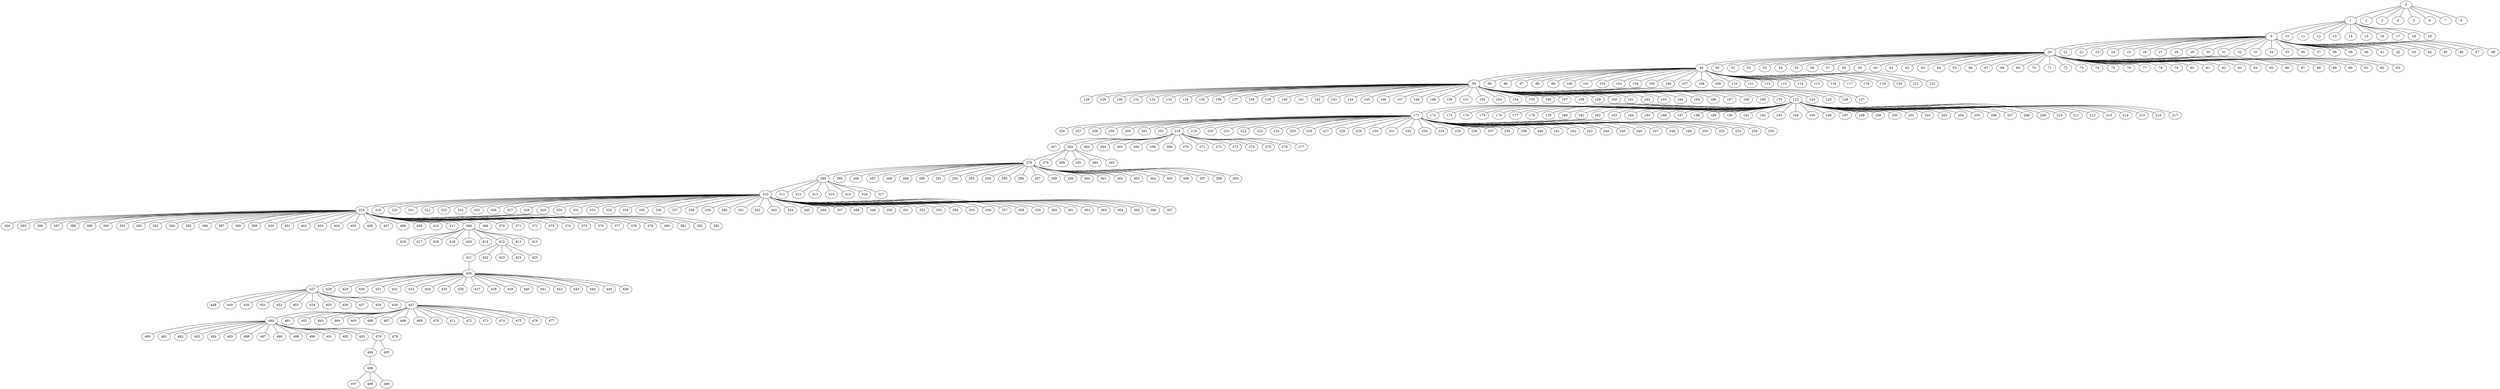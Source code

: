 
graph graphname {
    0 -- 1
0 -- 2
0 -- 3
0 -- 4
0 -- 5
0 -- 6
0 -- 7
0 -- 8
1 -- 9
1 -- 10
1 -- 11
1 -- 12
1 -- 13
1 -- 14
1 -- 15
1 -- 16
1 -- 17
1 -- 18
1 -- 19
9 -- 20
9 -- 21
9 -- 22
9 -- 23
9 -- 24
9 -- 25
9 -- 26
9 -- 27
9 -- 28
9 -- 29
9 -- 30
9 -- 31
9 -- 32
9 -- 33
9 -- 34
9 -- 35
9 -- 36
9 -- 37
9 -- 38
9 -- 39
9 -- 40
9 -- 41
9 -- 42
9 -- 43
9 -- 44
9 -- 45
9 -- 46
9 -- 47
9 -- 48
20 -- 49
20 -- 50
20 -- 51
20 -- 52
20 -- 53
20 -- 54
20 -- 55
20 -- 56
20 -- 57
20 -- 58
20 -- 59
20 -- 60
20 -- 61
20 -- 62
20 -- 63
20 -- 64
20 -- 65
20 -- 66
20 -- 67
20 -- 68
20 -- 69
20 -- 70
20 -- 71
20 -- 72
20 -- 73
20 -- 74
20 -- 75
20 -- 76
20 -- 77
20 -- 78
20 -- 79
20 -- 80
20 -- 81
20 -- 82
20 -- 83
20 -- 84
20 -- 85
20 -- 86
20 -- 87
20 -- 88
20 -- 89
20 -- 90
20 -- 91
20 -- 92
20 -- 93
49 -- 94
49 -- 95
49 -- 96
49 -- 97
49 -- 98
49 -- 99
49 -- 100
49 -- 101
49 -- 102
49 -- 103
49 -- 104
49 -- 105
49 -- 106
49 -- 107
49 -- 108
49 -- 109
49 -- 110
49 -- 111
49 -- 112
49 -- 113
49 -- 114
49 -- 115
49 -- 116
49 -- 117
49 -- 118
49 -- 119
49 -- 120
49 -- 121
49 -- 122
94 -- 128
94 -- 129
94 -- 130
94 -- 131
94 -- 132
94 -- 133
94 -- 134
94 -- 135
94 -- 136
94 -- 137
94 -- 138
94 -- 139
94 -- 140
94 -- 141
94 -- 142
94 -- 143
94 -- 144
94 -- 145
94 -- 146
94 -- 147
94 -- 148
94 -- 149
94 -- 150
94 -- 151
94 -- 152
94 -- 153
94 -- 154
94 -- 155
94 -- 156
94 -- 157
94 -- 158
94 -- 159
94 -- 160
94 -- 161
94 -- 162
94 -- 163
94 -- 164
94 -- 165
94 -- 166
94 -- 167
94 -- 168
94 -- 169
94 -- 170
94 -- 123
94 -- 124
94 -- 125
94 -- 126
94 -- 127
123 -- 171
123 -- 172
123 -- 173
123 -- 174
123 -- 175
123 -- 176
123 -- 177
123 -- 178
123 -- 179
123 -- 180
123 -- 181
123 -- 182
123 -- 183
123 -- 184
123 -- 185
123 -- 186
123 -- 187
123 -- 188
123 -- 189
123 -- 190
123 -- 191
123 -- 192
123 -- 193
123 -- 194
123 -- 195
123 -- 196
123 -- 197
123 -- 198
123 -- 199
123 -- 200
123 -- 201
123 -- 202
123 -- 203
123 -- 204
123 -- 205
123 -- 206
123 -- 207
123 -- 208
123 -- 209
123 -- 210
123 -- 211
123 -- 212
123 -- 213
123 -- 214
123 -- 215
123 -- 216
123 -- 217
171 -- 256
171 -- 257
171 -- 258
171 -- 259
171 -- 260
171 -- 261
171 -- 251
171 -- 218
171 -- 219
171 -- 220
171 -- 221
171 -- 222
171 -- 223
171 -- 224
171 -- 225
171 -- 226
171 -- 227
171 -- 228
171 -- 229
171 -- 230
171 -- 231
171 -- 232
171 -- 233
171 -- 234
171 -- 235
171 -- 236
171 -- 237
171 -- 238
171 -- 239
171 -- 240
171 -- 241
171 -- 242
171 -- 243
171 -- 244
171 -- 245
171 -- 246
171 -- 247
171 -- 248
171 -- 249
171 -- 250
171 -- 252
171 -- 253
171 -- 254
171 -- 255
218 -- 267
218 -- 262
218 -- 263
218 -- 264
218 -- 265
218 -- 266
218 -- 268
218 -- 269
218 -- 270
218 -- 271
218 -- 272
218 -- 273
218 -- 274
218 -- 275
218 -- 276
218 -- 277
262 -- 278
262 -- 279
262 -- 280
262 -- 281
262 -- 283
262 -- 282
278 -- 284
278 -- 285
278 -- 286
278 -- 287
278 -- 288
278 -- 289
278 -- 290
278 -- 291
278 -- 292
278 -- 293
278 -- 294
278 -- 295
278 -- 296
278 -- 297
278 -- 298
278 -- 299
278 -- 300
278 -- 301
278 -- 302
278 -- 303
278 -- 304
278 -- 305
278 -- 306
278 -- 307
278 -- 308
278 -- 309
284 -- 310
284 -- 311
284 -- 312
284 -- 313
284 -- 314
284 -- 315
284 -- 316
284 -- 317
310 -- 318
310 -- 319
310 -- 320
310 -- 321
310 -- 322
310 -- 323
310 -- 324
310 -- 325
310 -- 326
310 -- 327
310 -- 328
310 -- 329
310 -- 330
310 -- 331
310 -- 332
310 -- 333
310 -- 334
310 -- 335
310 -- 336
310 -- 337
310 -- 338
310 -- 339
310 -- 340
310 -- 341
310 -- 342
310 -- 343
310 -- 344
310 -- 345
310 -- 346
310 -- 347
310 -- 348
310 -- 349
310 -- 350
310 -- 351
310 -- 352
310 -- 353
310 -- 354
310 -- 355
310 -- 356
310 -- 357
310 -- 358
310 -- 359
310 -- 360
310 -- 361
310 -- 362
310 -- 363
310 -- 364
310 -- 365
310 -- 366
310 -- 367
318 -- 384
318 -- 385
318 -- 386
318 -- 387
318 -- 388
318 -- 389
318 -- 390
318 -- 391
318 -- 392
318 -- 393
318 -- 394
318 -- 395
318 -- 396
318 -- 397
318 -- 398
318 -- 399
318 -- 400
318 -- 401
318 -- 402
318 -- 403
318 -- 404
318 -- 405
318 -- 406
318 -- 407
318 -- 408
318 -- 409
318 -- 410
318 -- 411
318 -- 368
318 -- 369
318 -- 370
318 -- 371
318 -- 372
318 -- 373
318 -- 374
318 -- 375
318 -- 376
318 -- 377
318 -- 378
318 -- 379
318 -- 380
318 -- 381
318 -- 382
318 -- 383
368 -- 416
368 -- 417
368 -- 418
368 -- 419
368 -- 420
368 -- 414
368 -- 412
368 -- 413
368 -- 415
412 -- 421
412 -- 422
412 -- 423
412 -- 424
412 -- 425
421 -- 426
426 -- 427
426 -- 428
426 -- 429
426 -- 430
426 -- 431
426 -- 432
426 -- 433
426 -- 434
426 -- 435
426 -- 436
426 -- 437
426 -- 438
426 -- 439
426 -- 440
426 -- 441
426 -- 442
426 -- 443
426 -- 444
426 -- 445
426 -- 446
427 -- 448
427 -- 449
427 -- 450
427 -- 451
427 -- 452
427 -- 453
427 -- 454
427 -- 455
427 -- 456
427 -- 457
427 -- 459
427 -- 458
427 -- 447
447 -- 460
447 -- 461
447 -- 462
447 -- 463
447 -- 464
447 -- 465
447 -- 466
447 -- 467
447 -- 468
447 -- 469
447 -- 470
447 -- 471
447 -- 472
447 -- 473
447 -- 474
447 -- 475
447 -- 476
447 -- 477
460 -- 480
460 -- 481
460 -- 482
460 -- 483
460 -- 484
460 -- 485
460 -- 486
460 -- 487
460 -- 488
460 -- 489
460 -- 490
460 -- 491
460 -- 492
460 -- 493
460 -- 478
460 -- 479
478 -- 494
478 -- 495
494 -- 496
496 -- 497
496 -- 498
496 -- 499

}
